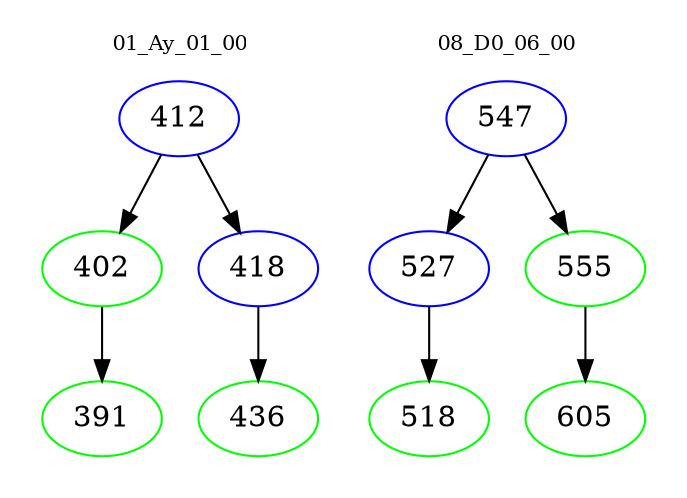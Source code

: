digraph{
subgraph cluster_0 {
color = white
label = "01_Ay_01_00";
fontsize=10;
T0_412 [label="412", color="blue"]
T0_412 -> T0_402 [color="black"]
T0_402 [label="402", color="green"]
T0_402 -> T0_391 [color="black"]
T0_391 [label="391", color="green"]
T0_412 -> T0_418 [color="black"]
T0_418 [label="418", color="blue"]
T0_418 -> T0_436 [color="black"]
T0_436 [label="436", color="green"]
}
subgraph cluster_1 {
color = white
label = "08_D0_06_00";
fontsize=10;
T1_547 [label="547", color="blue"]
T1_547 -> T1_527 [color="black"]
T1_527 [label="527", color="blue"]
T1_527 -> T1_518 [color="black"]
T1_518 [label="518", color="green"]
T1_547 -> T1_555 [color="black"]
T1_555 [label="555", color="green"]
T1_555 -> T1_605 [color="black"]
T1_605 [label="605", color="green"]
}
}
